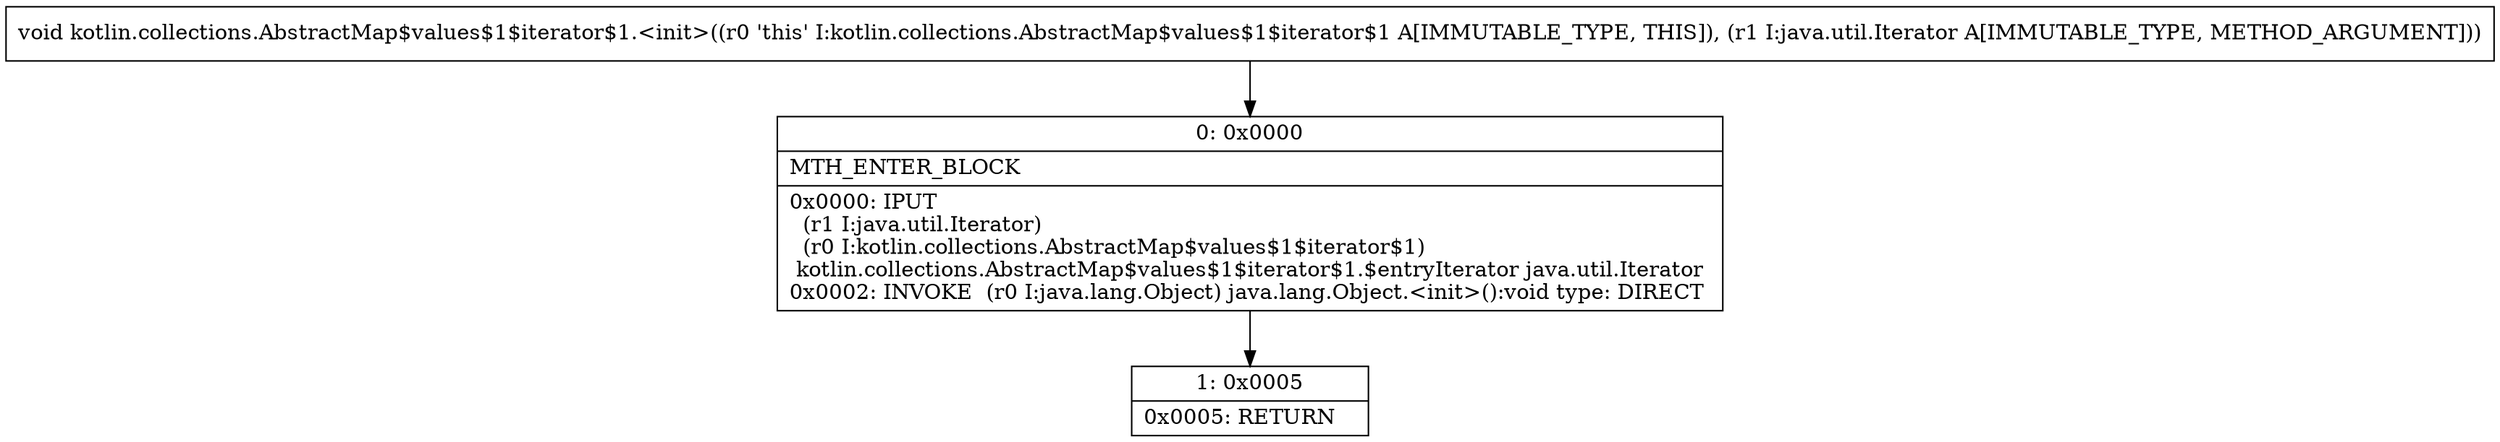 digraph "CFG forkotlin.collections.AbstractMap$values$1$iterator$1.\<init\>(Ljava\/util\/Iterator;)V" {
Node_0 [shape=record,label="{0\:\ 0x0000|MTH_ENTER_BLOCK\l|0x0000: IPUT  \l  (r1 I:java.util.Iterator)\l  (r0 I:kotlin.collections.AbstractMap$values$1$iterator$1)\l kotlin.collections.AbstractMap$values$1$iterator$1.$entryIterator java.util.Iterator \l0x0002: INVOKE  (r0 I:java.lang.Object) java.lang.Object.\<init\>():void type: DIRECT \l}"];
Node_1 [shape=record,label="{1\:\ 0x0005|0x0005: RETURN   \l}"];
MethodNode[shape=record,label="{void kotlin.collections.AbstractMap$values$1$iterator$1.\<init\>((r0 'this' I:kotlin.collections.AbstractMap$values$1$iterator$1 A[IMMUTABLE_TYPE, THIS]), (r1 I:java.util.Iterator A[IMMUTABLE_TYPE, METHOD_ARGUMENT])) }"];
MethodNode -> Node_0;
Node_0 -> Node_1;
}

